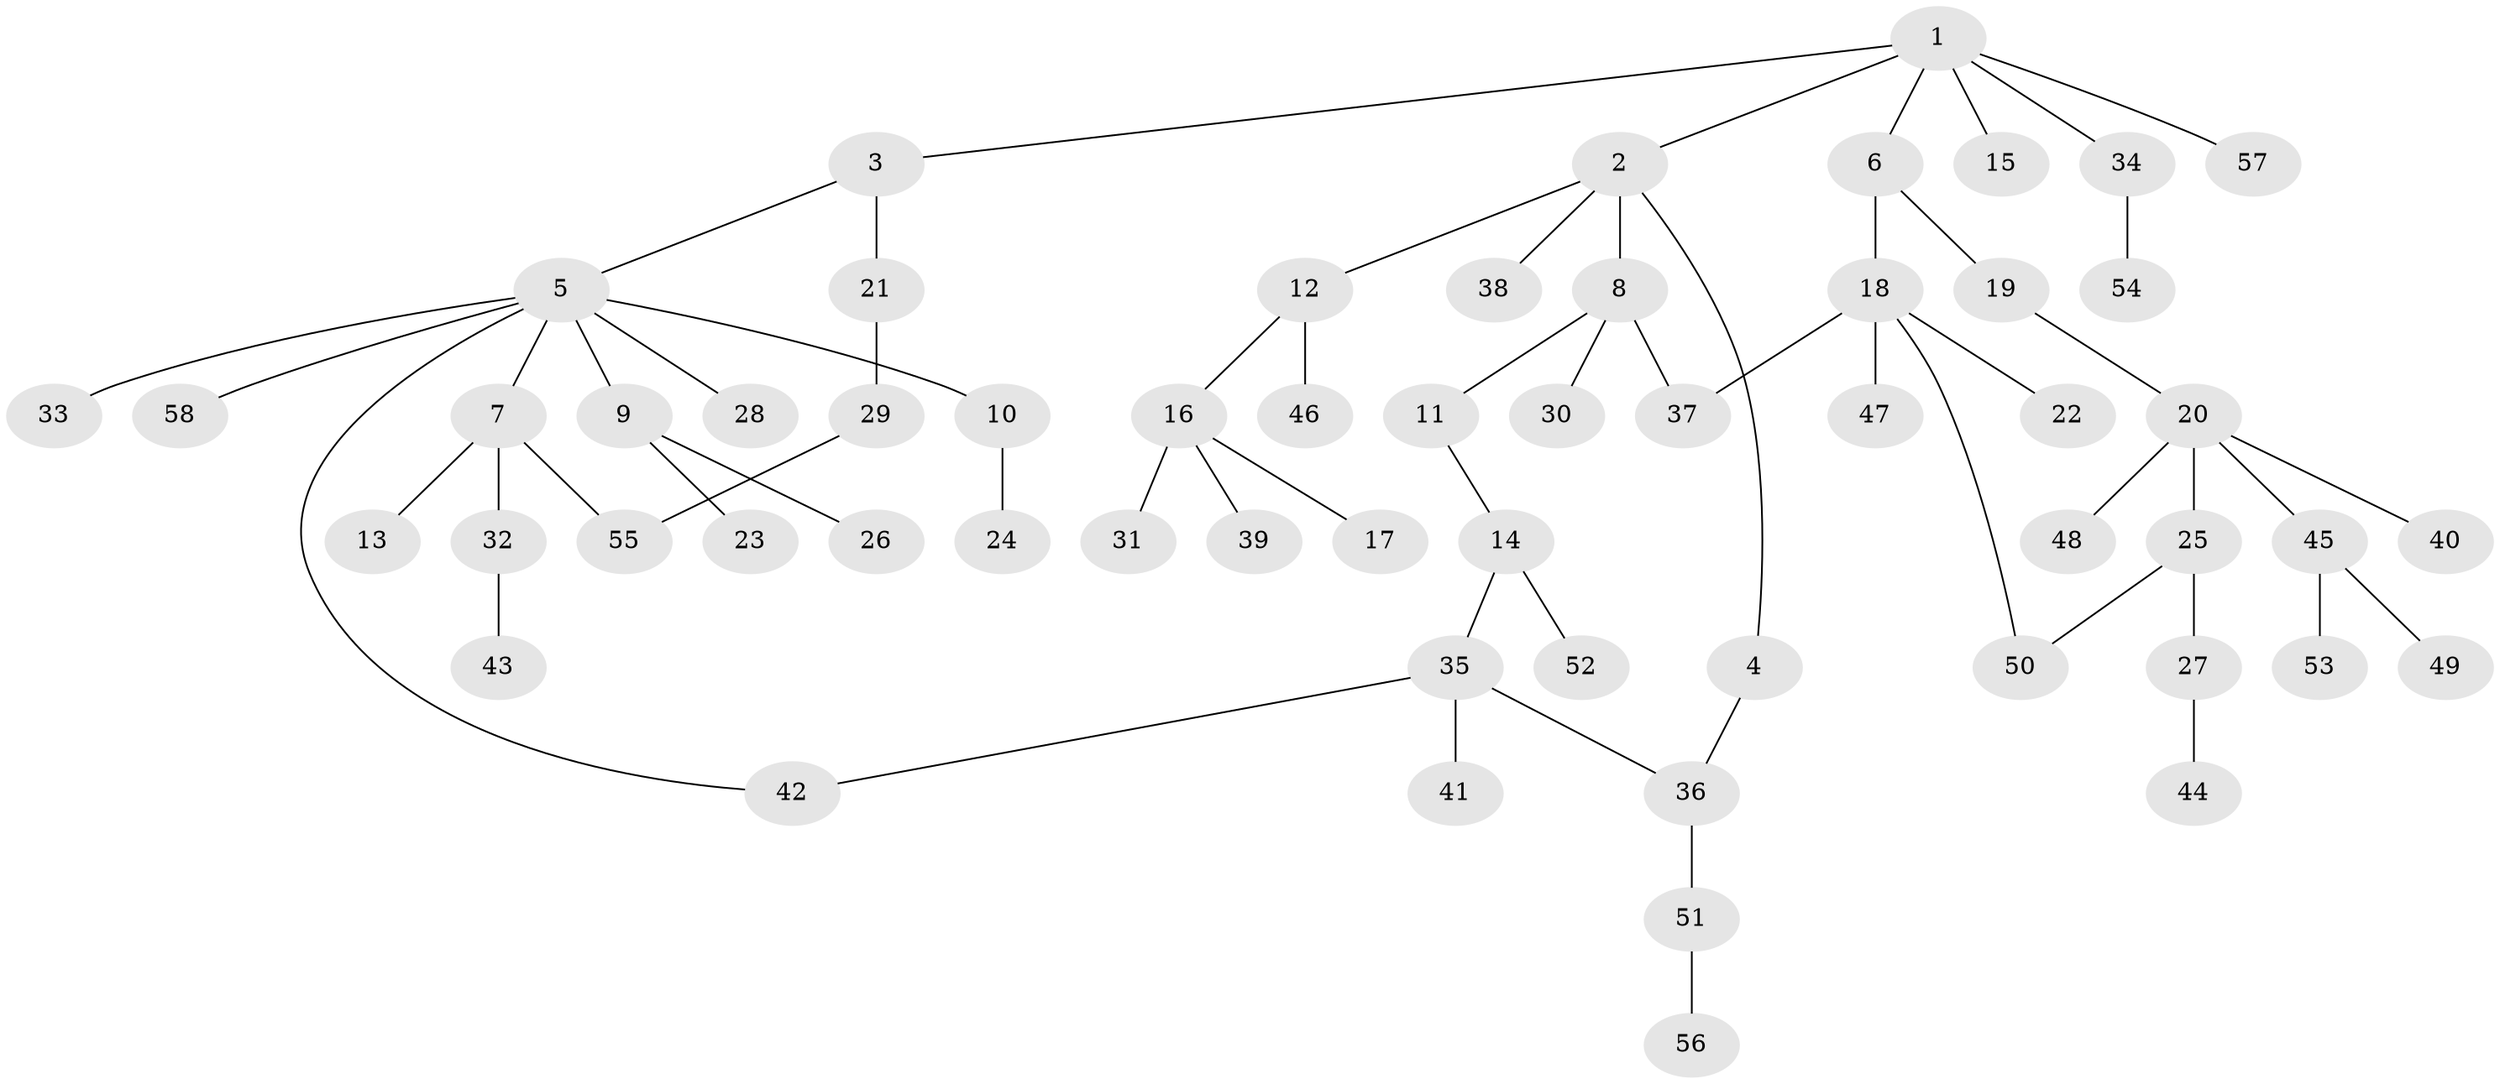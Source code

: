 // coarse degree distribution, {5: 0.02857142857142857, 4: 0.08571428571428572, 3: 0.17142857142857143, 2: 0.34285714285714286, 7: 0.02857142857142857, 1: 0.34285714285714286}
// Generated by graph-tools (version 1.1) at 2025/49/03/04/25 22:49:10]
// undirected, 58 vertices, 62 edges
graph export_dot {
  node [color=gray90,style=filled];
  1;
  2;
  3;
  4;
  5;
  6;
  7;
  8;
  9;
  10;
  11;
  12;
  13;
  14;
  15;
  16;
  17;
  18;
  19;
  20;
  21;
  22;
  23;
  24;
  25;
  26;
  27;
  28;
  29;
  30;
  31;
  32;
  33;
  34;
  35;
  36;
  37;
  38;
  39;
  40;
  41;
  42;
  43;
  44;
  45;
  46;
  47;
  48;
  49;
  50;
  51;
  52;
  53;
  54;
  55;
  56;
  57;
  58;
  1 -- 2;
  1 -- 3;
  1 -- 6;
  1 -- 15;
  1 -- 34;
  1 -- 57;
  2 -- 4;
  2 -- 8;
  2 -- 12;
  2 -- 38;
  3 -- 5;
  3 -- 21;
  4 -- 36;
  5 -- 7;
  5 -- 9;
  5 -- 10;
  5 -- 28;
  5 -- 33;
  5 -- 42;
  5 -- 58;
  6 -- 18;
  6 -- 19;
  7 -- 13;
  7 -- 32;
  7 -- 55;
  8 -- 11;
  8 -- 30;
  8 -- 37;
  9 -- 23;
  9 -- 26;
  10 -- 24;
  11 -- 14;
  12 -- 16;
  12 -- 46;
  14 -- 35;
  14 -- 52;
  16 -- 17;
  16 -- 31;
  16 -- 39;
  18 -- 22;
  18 -- 47;
  18 -- 50;
  18 -- 37;
  19 -- 20;
  20 -- 25;
  20 -- 40;
  20 -- 45;
  20 -- 48;
  21 -- 29;
  25 -- 27;
  25 -- 50;
  27 -- 44;
  29 -- 55;
  32 -- 43;
  34 -- 54;
  35 -- 41;
  35 -- 36;
  35 -- 42;
  36 -- 51;
  45 -- 49;
  45 -- 53;
  51 -- 56;
}
